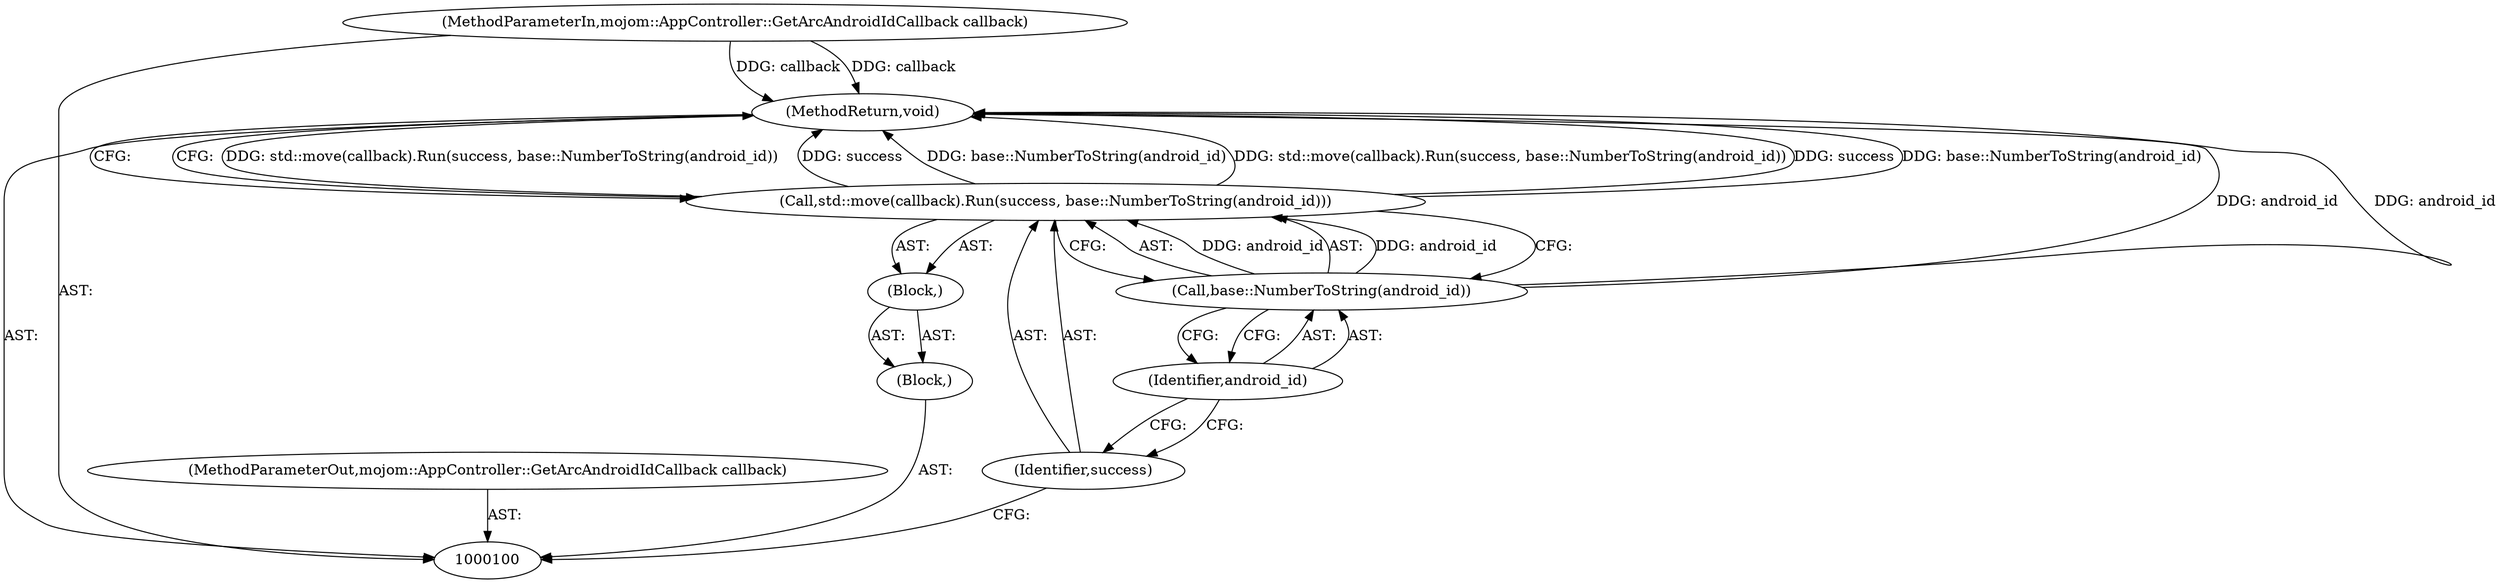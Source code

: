 digraph "0_Chrome_8cfe2463cec6835c7b0b73dcb2ab2edaf035e3f9_3" {
"1000108" [label="(MethodReturn,void)"];
"1000101" [label="(MethodParameterIn,mojom::AppController::GetArcAndroidIdCallback callback)"];
"1000122" [label="(MethodParameterOut,mojom::AppController::GetArcAndroidIdCallback callback)"];
"1000102" [label="(Block,)"];
"1000103" [label="(Block,)"];
"1000105" [label="(Identifier,success)"];
"1000106" [label="(Call,base::NumberToString(android_id))"];
"1000107" [label="(Identifier,android_id)"];
"1000104" [label="(Call,std::move(callback).Run(success, base::NumberToString(android_id)))"];
"1000108" -> "1000100"  [label="AST: "];
"1000108" -> "1000104"  [label="CFG: "];
"1000106" -> "1000108"  [label="DDG: android_id"];
"1000104" -> "1000108"  [label="DDG: std::move(callback).Run(success, base::NumberToString(android_id))"];
"1000104" -> "1000108"  [label="DDG: success"];
"1000104" -> "1000108"  [label="DDG: base::NumberToString(android_id)"];
"1000101" -> "1000108"  [label="DDG: callback"];
"1000101" -> "1000100"  [label="AST: "];
"1000101" -> "1000108"  [label="DDG: callback"];
"1000122" -> "1000100"  [label="AST: "];
"1000102" -> "1000100"  [label="AST: "];
"1000103" -> "1000102"  [label="AST: "];
"1000103" -> "1000102"  [label="AST: "];
"1000104" -> "1000103"  [label="AST: "];
"1000105" -> "1000104"  [label="AST: "];
"1000105" -> "1000100"  [label="CFG: "];
"1000107" -> "1000105"  [label="CFG: "];
"1000106" -> "1000104"  [label="AST: "];
"1000106" -> "1000107"  [label="CFG: "];
"1000107" -> "1000106"  [label="AST: "];
"1000104" -> "1000106"  [label="CFG: "];
"1000106" -> "1000108"  [label="DDG: android_id"];
"1000106" -> "1000104"  [label="DDG: android_id"];
"1000107" -> "1000106"  [label="AST: "];
"1000107" -> "1000105"  [label="CFG: "];
"1000106" -> "1000107"  [label="CFG: "];
"1000104" -> "1000103"  [label="AST: "];
"1000104" -> "1000106"  [label="CFG: "];
"1000105" -> "1000104"  [label="AST: "];
"1000106" -> "1000104"  [label="AST: "];
"1000108" -> "1000104"  [label="CFG: "];
"1000104" -> "1000108"  [label="DDG: std::move(callback).Run(success, base::NumberToString(android_id))"];
"1000104" -> "1000108"  [label="DDG: success"];
"1000104" -> "1000108"  [label="DDG: base::NumberToString(android_id)"];
"1000106" -> "1000104"  [label="DDG: android_id"];
}
